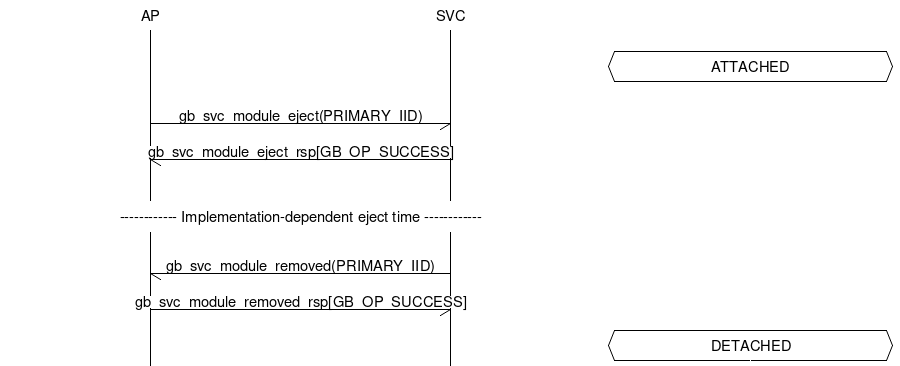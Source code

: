 # MSC for Module Early Eject Procedure

msc {
  hscale = "1.5", arcgradient = "0";

  AP, SVC, Comments [ linecolor = "white", textcolor = "white" ];

  |||;
  Comments abox Comments [ label = "ATTACHED" ];
  |||;
  AP->SVC [ label = "gb_svc_module_eject(PRIMARY_IID)" ];
  SVC->AP [ label = "gb_svc_module_eject_rsp[GB_OP_SUCCESS]" ];
  |||;
  AP box SVC [ label = "------------ Implementation-dependent eject time
  ------------", linecolor = "white" ];
  |||;
  SVC->AP [ label = "gb_svc_module_removed(PRIMARY_IID)" ];
  AP->SVC [ label = "gb_svc_module_removed_rsp[GB_OP_SUCCESS]" ];
  Comments abox Comments [ label = "DETACHED" ];
}
